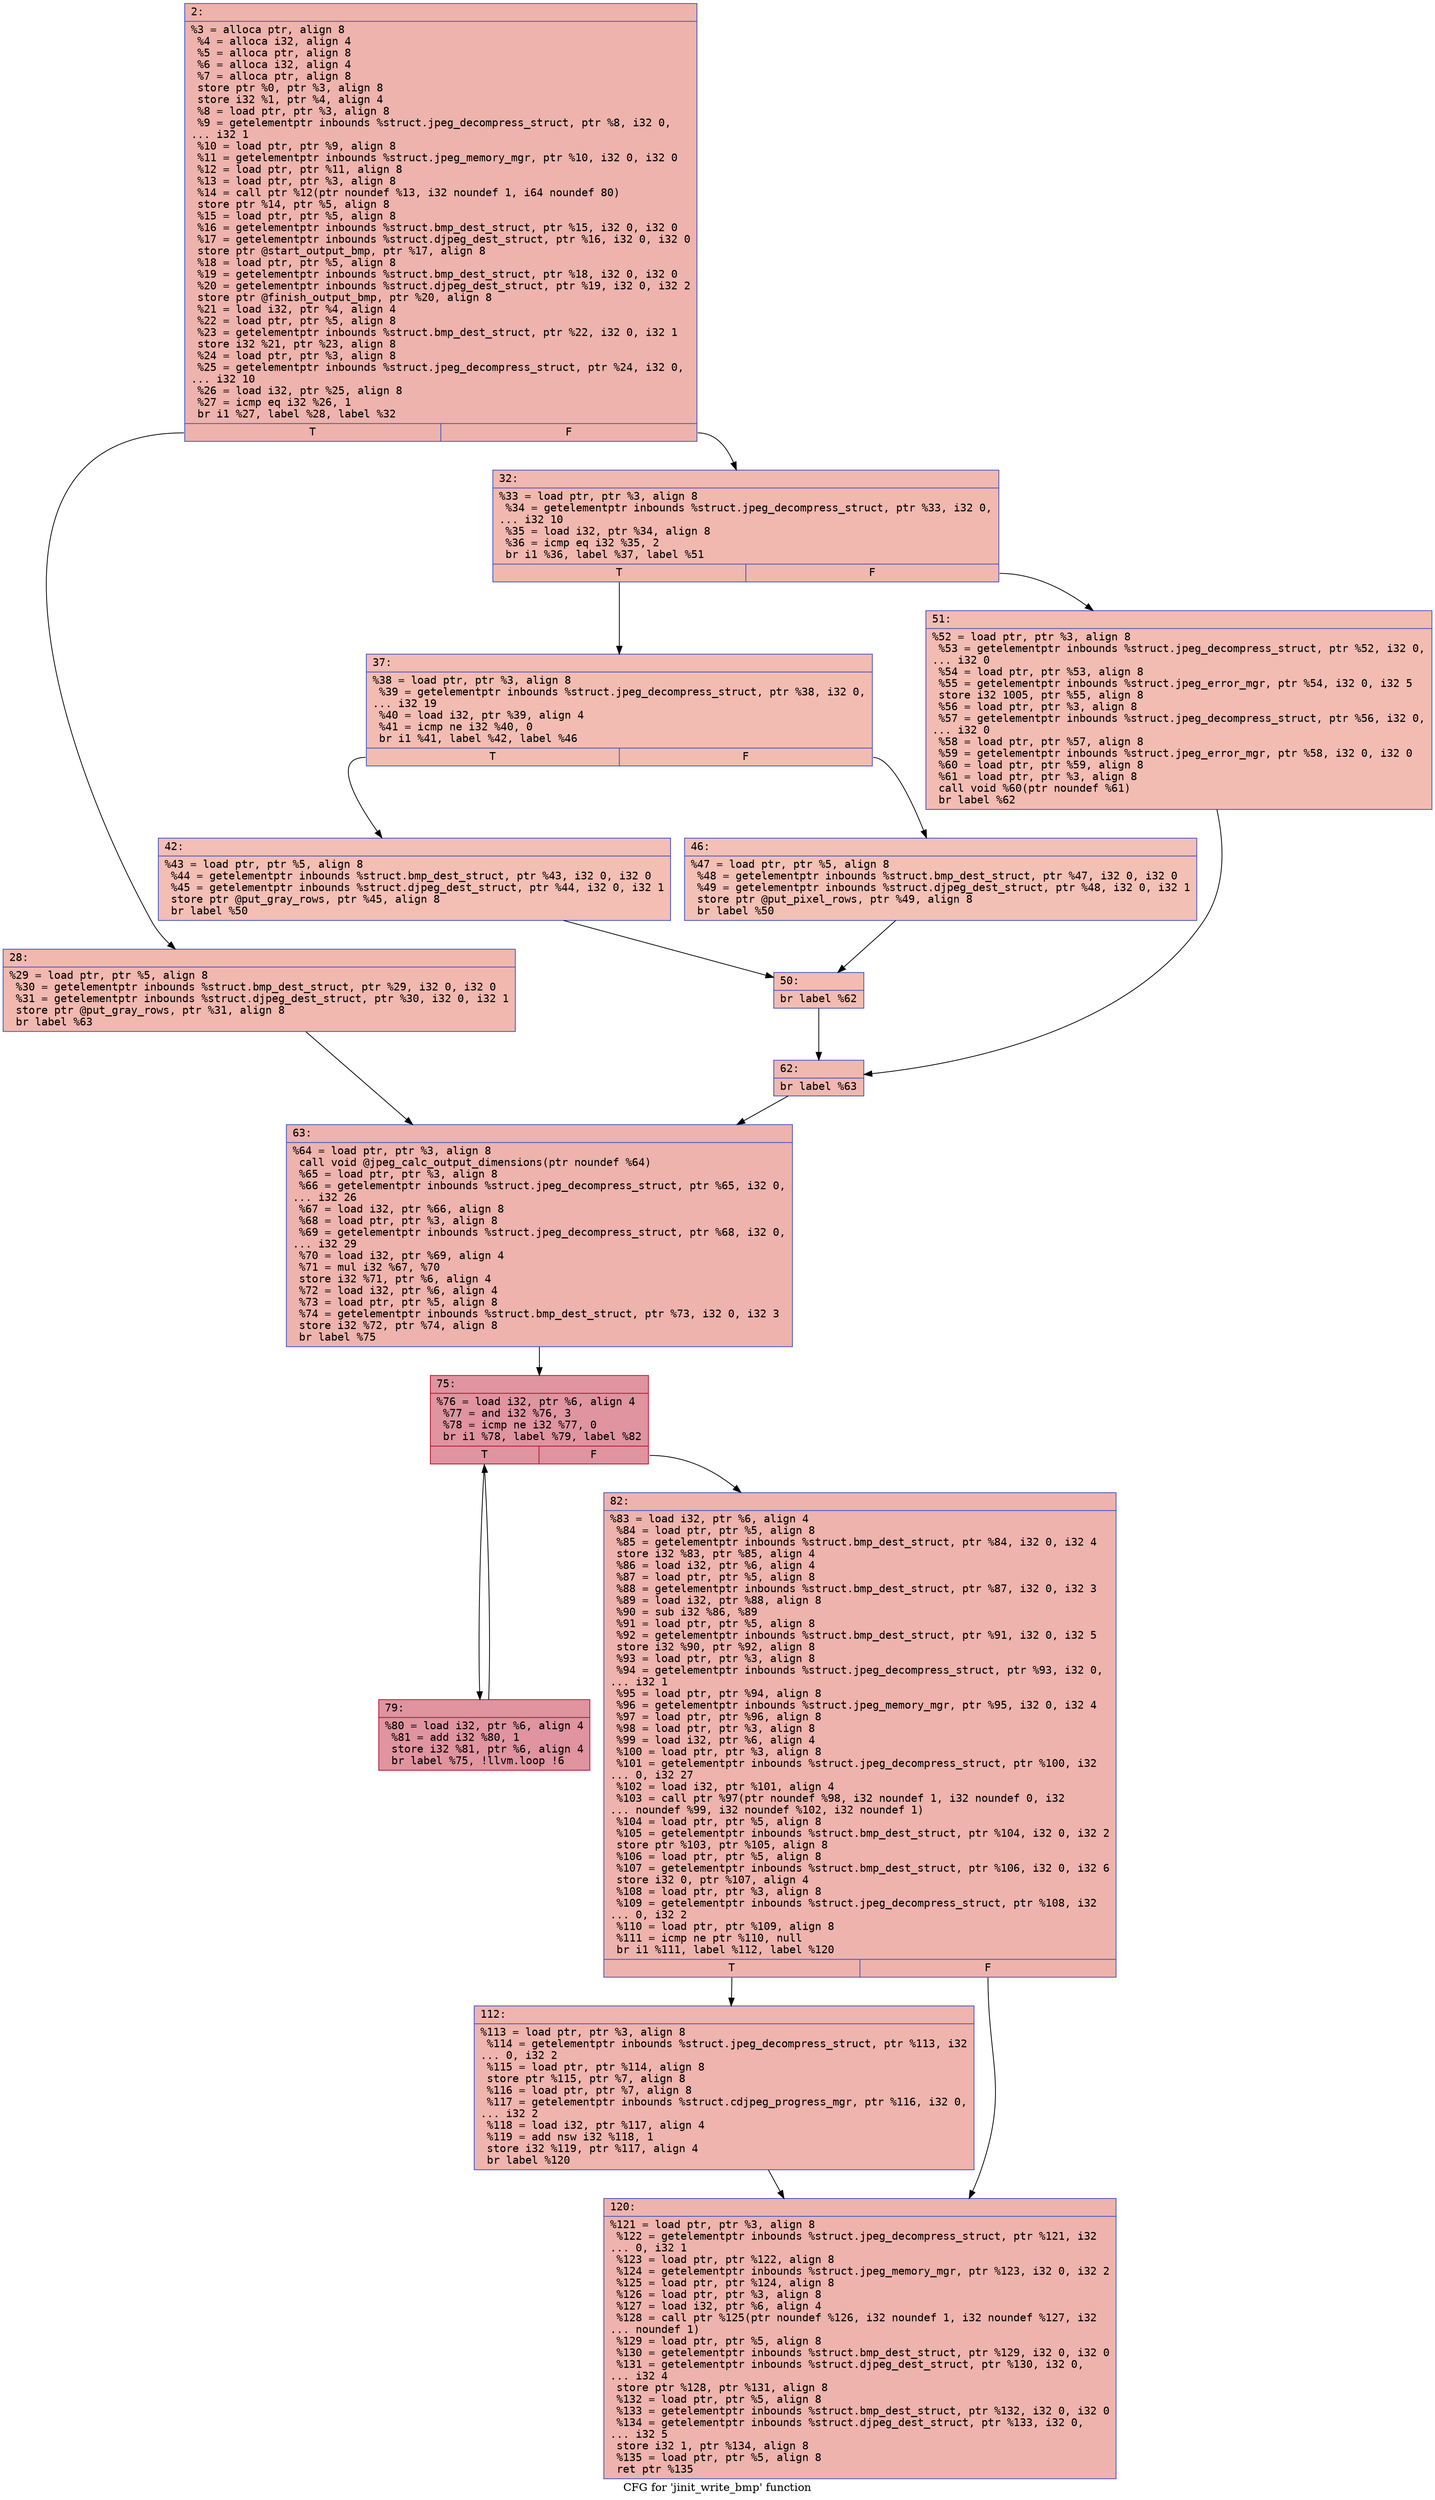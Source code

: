 digraph "CFG for 'jinit_write_bmp' function" {
	label="CFG for 'jinit_write_bmp' function";

	Node0x600003202080 [shape=record,color="#3d50c3ff", style=filled, fillcolor="#d6524470" fontname="Courier",label="{2:\l|  %3 = alloca ptr, align 8\l  %4 = alloca i32, align 4\l  %5 = alloca ptr, align 8\l  %6 = alloca i32, align 4\l  %7 = alloca ptr, align 8\l  store ptr %0, ptr %3, align 8\l  store i32 %1, ptr %4, align 4\l  %8 = load ptr, ptr %3, align 8\l  %9 = getelementptr inbounds %struct.jpeg_decompress_struct, ptr %8, i32 0,\l... i32 1\l  %10 = load ptr, ptr %9, align 8\l  %11 = getelementptr inbounds %struct.jpeg_memory_mgr, ptr %10, i32 0, i32 0\l  %12 = load ptr, ptr %11, align 8\l  %13 = load ptr, ptr %3, align 8\l  %14 = call ptr %12(ptr noundef %13, i32 noundef 1, i64 noundef 80)\l  store ptr %14, ptr %5, align 8\l  %15 = load ptr, ptr %5, align 8\l  %16 = getelementptr inbounds %struct.bmp_dest_struct, ptr %15, i32 0, i32 0\l  %17 = getelementptr inbounds %struct.djpeg_dest_struct, ptr %16, i32 0, i32 0\l  store ptr @start_output_bmp, ptr %17, align 8\l  %18 = load ptr, ptr %5, align 8\l  %19 = getelementptr inbounds %struct.bmp_dest_struct, ptr %18, i32 0, i32 0\l  %20 = getelementptr inbounds %struct.djpeg_dest_struct, ptr %19, i32 0, i32 2\l  store ptr @finish_output_bmp, ptr %20, align 8\l  %21 = load i32, ptr %4, align 4\l  %22 = load ptr, ptr %5, align 8\l  %23 = getelementptr inbounds %struct.bmp_dest_struct, ptr %22, i32 0, i32 1\l  store i32 %21, ptr %23, align 8\l  %24 = load ptr, ptr %3, align 8\l  %25 = getelementptr inbounds %struct.jpeg_decompress_struct, ptr %24, i32 0,\l... i32 10\l  %26 = load i32, ptr %25, align 8\l  %27 = icmp eq i32 %26, 1\l  br i1 %27, label %28, label %32\l|{<s0>T|<s1>F}}"];
	Node0x600003202080:s0 -> Node0x6000032020d0[tooltip="2 -> 28\nProbability 50.00%" ];
	Node0x600003202080:s1 -> Node0x600003202120[tooltip="2 -> 32\nProbability 50.00%" ];
	Node0x6000032020d0 [shape=record,color="#3d50c3ff", style=filled, fillcolor="#dc5d4a70" fontname="Courier",label="{28:\l|  %29 = load ptr, ptr %5, align 8\l  %30 = getelementptr inbounds %struct.bmp_dest_struct, ptr %29, i32 0, i32 0\l  %31 = getelementptr inbounds %struct.djpeg_dest_struct, ptr %30, i32 0, i32 1\l  store ptr @put_gray_rows, ptr %31, align 8\l  br label %63\l}"];
	Node0x6000032020d0 -> Node0x600003202350[tooltip="28 -> 63\nProbability 100.00%" ];
	Node0x600003202120 [shape=record,color="#3d50c3ff", style=filled, fillcolor="#dc5d4a70" fontname="Courier",label="{32:\l|  %33 = load ptr, ptr %3, align 8\l  %34 = getelementptr inbounds %struct.jpeg_decompress_struct, ptr %33, i32 0,\l... i32 10\l  %35 = load i32, ptr %34, align 8\l  %36 = icmp eq i32 %35, 2\l  br i1 %36, label %37, label %51\l|{<s0>T|<s1>F}}"];
	Node0x600003202120:s0 -> Node0x600003202170[tooltip="32 -> 37\nProbability 50.00%" ];
	Node0x600003202120:s1 -> Node0x6000032022b0[tooltip="32 -> 51\nProbability 50.00%" ];
	Node0x600003202170 [shape=record,color="#3d50c3ff", style=filled, fillcolor="#e1675170" fontname="Courier",label="{37:\l|  %38 = load ptr, ptr %3, align 8\l  %39 = getelementptr inbounds %struct.jpeg_decompress_struct, ptr %38, i32 0,\l... i32 19\l  %40 = load i32, ptr %39, align 4\l  %41 = icmp ne i32 %40, 0\l  br i1 %41, label %42, label %46\l|{<s0>T|<s1>F}}"];
	Node0x600003202170:s0 -> Node0x6000032021c0[tooltip="37 -> 42\nProbability 62.50%" ];
	Node0x600003202170:s1 -> Node0x600003202210[tooltip="37 -> 46\nProbability 37.50%" ];
	Node0x6000032021c0 [shape=record,color="#3d50c3ff", style=filled, fillcolor="#e36c5570" fontname="Courier",label="{42:\l|  %43 = load ptr, ptr %5, align 8\l  %44 = getelementptr inbounds %struct.bmp_dest_struct, ptr %43, i32 0, i32 0\l  %45 = getelementptr inbounds %struct.djpeg_dest_struct, ptr %44, i32 0, i32 1\l  store ptr @put_gray_rows, ptr %45, align 8\l  br label %50\l}"];
	Node0x6000032021c0 -> Node0x600003202260[tooltip="42 -> 50\nProbability 100.00%" ];
	Node0x600003202210 [shape=record,color="#3d50c3ff", style=filled, fillcolor="#e5705870" fontname="Courier",label="{46:\l|  %47 = load ptr, ptr %5, align 8\l  %48 = getelementptr inbounds %struct.bmp_dest_struct, ptr %47, i32 0, i32 0\l  %49 = getelementptr inbounds %struct.djpeg_dest_struct, ptr %48, i32 0, i32 1\l  store ptr @put_pixel_rows, ptr %49, align 8\l  br label %50\l}"];
	Node0x600003202210 -> Node0x600003202260[tooltip="46 -> 50\nProbability 100.00%" ];
	Node0x600003202260 [shape=record,color="#3d50c3ff", style=filled, fillcolor="#e1675170" fontname="Courier",label="{50:\l|  br label %62\l}"];
	Node0x600003202260 -> Node0x600003202300[tooltip="50 -> 62\nProbability 100.00%" ];
	Node0x6000032022b0 [shape=record,color="#3d50c3ff", style=filled, fillcolor="#e1675170" fontname="Courier",label="{51:\l|  %52 = load ptr, ptr %3, align 8\l  %53 = getelementptr inbounds %struct.jpeg_decompress_struct, ptr %52, i32 0,\l... i32 0\l  %54 = load ptr, ptr %53, align 8\l  %55 = getelementptr inbounds %struct.jpeg_error_mgr, ptr %54, i32 0, i32 5\l  store i32 1005, ptr %55, align 8\l  %56 = load ptr, ptr %3, align 8\l  %57 = getelementptr inbounds %struct.jpeg_decompress_struct, ptr %56, i32 0,\l... i32 0\l  %58 = load ptr, ptr %57, align 8\l  %59 = getelementptr inbounds %struct.jpeg_error_mgr, ptr %58, i32 0, i32 0\l  %60 = load ptr, ptr %59, align 8\l  %61 = load ptr, ptr %3, align 8\l  call void %60(ptr noundef %61)\l  br label %62\l}"];
	Node0x6000032022b0 -> Node0x600003202300[tooltip="51 -> 62\nProbability 100.00%" ];
	Node0x600003202300 [shape=record,color="#3d50c3ff", style=filled, fillcolor="#dc5d4a70" fontname="Courier",label="{62:\l|  br label %63\l}"];
	Node0x600003202300 -> Node0x600003202350[tooltip="62 -> 63\nProbability 100.00%" ];
	Node0x600003202350 [shape=record,color="#3d50c3ff", style=filled, fillcolor="#d6524470" fontname="Courier",label="{63:\l|  %64 = load ptr, ptr %3, align 8\l  call void @jpeg_calc_output_dimensions(ptr noundef %64)\l  %65 = load ptr, ptr %3, align 8\l  %66 = getelementptr inbounds %struct.jpeg_decompress_struct, ptr %65, i32 0,\l... i32 26\l  %67 = load i32, ptr %66, align 8\l  %68 = load ptr, ptr %3, align 8\l  %69 = getelementptr inbounds %struct.jpeg_decompress_struct, ptr %68, i32 0,\l... i32 29\l  %70 = load i32, ptr %69, align 4\l  %71 = mul i32 %67, %70\l  store i32 %71, ptr %6, align 4\l  %72 = load i32, ptr %6, align 4\l  %73 = load ptr, ptr %5, align 8\l  %74 = getelementptr inbounds %struct.bmp_dest_struct, ptr %73, i32 0, i32 3\l  store i32 %72, ptr %74, align 8\l  br label %75\l}"];
	Node0x600003202350 -> Node0x6000032023a0[tooltip="63 -> 75\nProbability 100.00%" ];
	Node0x6000032023a0 [shape=record,color="#b70d28ff", style=filled, fillcolor="#b70d2870" fontname="Courier",label="{75:\l|  %76 = load i32, ptr %6, align 4\l  %77 = and i32 %76, 3\l  %78 = icmp ne i32 %77, 0\l  br i1 %78, label %79, label %82\l|{<s0>T|<s1>F}}"];
	Node0x6000032023a0:s0 -> Node0x6000032023f0[tooltip="75 -> 79\nProbability 96.88%" ];
	Node0x6000032023a0:s1 -> Node0x600003202440[tooltip="75 -> 82\nProbability 3.12%" ];
	Node0x6000032023f0 [shape=record,color="#b70d28ff", style=filled, fillcolor="#b70d2870" fontname="Courier",label="{79:\l|  %80 = load i32, ptr %6, align 4\l  %81 = add i32 %80, 1\l  store i32 %81, ptr %6, align 4\l  br label %75, !llvm.loop !6\l}"];
	Node0x6000032023f0 -> Node0x6000032023a0[tooltip="79 -> 75\nProbability 100.00%" ];
	Node0x600003202440 [shape=record,color="#3d50c3ff", style=filled, fillcolor="#d6524470" fontname="Courier",label="{82:\l|  %83 = load i32, ptr %6, align 4\l  %84 = load ptr, ptr %5, align 8\l  %85 = getelementptr inbounds %struct.bmp_dest_struct, ptr %84, i32 0, i32 4\l  store i32 %83, ptr %85, align 4\l  %86 = load i32, ptr %6, align 4\l  %87 = load ptr, ptr %5, align 8\l  %88 = getelementptr inbounds %struct.bmp_dest_struct, ptr %87, i32 0, i32 3\l  %89 = load i32, ptr %88, align 8\l  %90 = sub i32 %86, %89\l  %91 = load ptr, ptr %5, align 8\l  %92 = getelementptr inbounds %struct.bmp_dest_struct, ptr %91, i32 0, i32 5\l  store i32 %90, ptr %92, align 8\l  %93 = load ptr, ptr %3, align 8\l  %94 = getelementptr inbounds %struct.jpeg_decompress_struct, ptr %93, i32 0,\l... i32 1\l  %95 = load ptr, ptr %94, align 8\l  %96 = getelementptr inbounds %struct.jpeg_memory_mgr, ptr %95, i32 0, i32 4\l  %97 = load ptr, ptr %96, align 8\l  %98 = load ptr, ptr %3, align 8\l  %99 = load i32, ptr %6, align 4\l  %100 = load ptr, ptr %3, align 8\l  %101 = getelementptr inbounds %struct.jpeg_decompress_struct, ptr %100, i32\l... 0, i32 27\l  %102 = load i32, ptr %101, align 4\l  %103 = call ptr %97(ptr noundef %98, i32 noundef 1, i32 noundef 0, i32\l... noundef %99, i32 noundef %102, i32 noundef 1)\l  %104 = load ptr, ptr %5, align 8\l  %105 = getelementptr inbounds %struct.bmp_dest_struct, ptr %104, i32 0, i32 2\l  store ptr %103, ptr %105, align 8\l  %106 = load ptr, ptr %5, align 8\l  %107 = getelementptr inbounds %struct.bmp_dest_struct, ptr %106, i32 0, i32 6\l  store i32 0, ptr %107, align 4\l  %108 = load ptr, ptr %3, align 8\l  %109 = getelementptr inbounds %struct.jpeg_decompress_struct, ptr %108, i32\l... 0, i32 2\l  %110 = load ptr, ptr %109, align 8\l  %111 = icmp ne ptr %110, null\l  br i1 %111, label %112, label %120\l|{<s0>T|<s1>F}}"];
	Node0x600003202440:s0 -> Node0x600003202490[tooltip="82 -> 112\nProbability 62.50%" ];
	Node0x600003202440:s1 -> Node0x6000032024e0[tooltip="82 -> 120\nProbability 37.50%" ];
	Node0x600003202490 [shape=record,color="#3d50c3ff", style=filled, fillcolor="#d8564670" fontname="Courier",label="{112:\l|  %113 = load ptr, ptr %3, align 8\l  %114 = getelementptr inbounds %struct.jpeg_decompress_struct, ptr %113, i32\l... 0, i32 2\l  %115 = load ptr, ptr %114, align 8\l  store ptr %115, ptr %7, align 8\l  %116 = load ptr, ptr %7, align 8\l  %117 = getelementptr inbounds %struct.cdjpeg_progress_mgr, ptr %116, i32 0,\l... i32 2\l  %118 = load i32, ptr %117, align 4\l  %119 = add nsw i32 %118, 1\l  store i32 %119, ptr %117, align 4\l  br label %120\l}"];
	Node0x600003202490 -> Node0x6000032024e0[tooltip="112 -> 120\nProbability 100.00%" ];
	Node0x6000032024e0 [shape=record,color="#3d50c3ff", style=filled, fillcolor="#d6524470" fontname="Courier",label="{120:\l|  %121 = load ptr, ptr %3, align 8\l  %122 = getelementptr inbounds %struct.jpeg_decompress_struct, ptr %121, i32\l... 0, i32 1\l  %123 = load ptr, ptr %122, align 8\l  %124 = getelementptr inbounds %struct.jpeg_memory_mgr, ptr %123, i32 0, i32 2\l  %125 = load ptr, ptr %124, align 8\l  %126 = load ptr, ptr %3, align 8\l  %127 = load i32, ptr %6, align 4\l  %128 = call ptr %125(ptr noundef %126, i32 noundef 1, i32 noundef %127, i32\l... noundef 1)\l  %129 = load ptr, ptr %5, align 8\l  %130 = getelementptr inbounds %struct.bmp_dest_struct, ptr %129, i32 0, i32 0\l  %131 = getelementptr inbounds %struct.djpeg_dest_struct, ptr %130, i32 0,\l... i32 4\l  store ptr %128, ptr %131, align 8\l  %132 = load ptr, ptr %5, align 8\l  %133 = getelementptr inbounds %struct.bmp_dest_struct, ptr %132, i32 0, i32 0\l  %134 = getelementptr inbounds %struct.djpeg_dest_struct, ptr %133, i32 0,\l... i32 5\l  store i32 1, ptr %134, align 8\l  %135 = load ptr, ptr %5, align 8\l  ret ptr %135\l}"];
}
